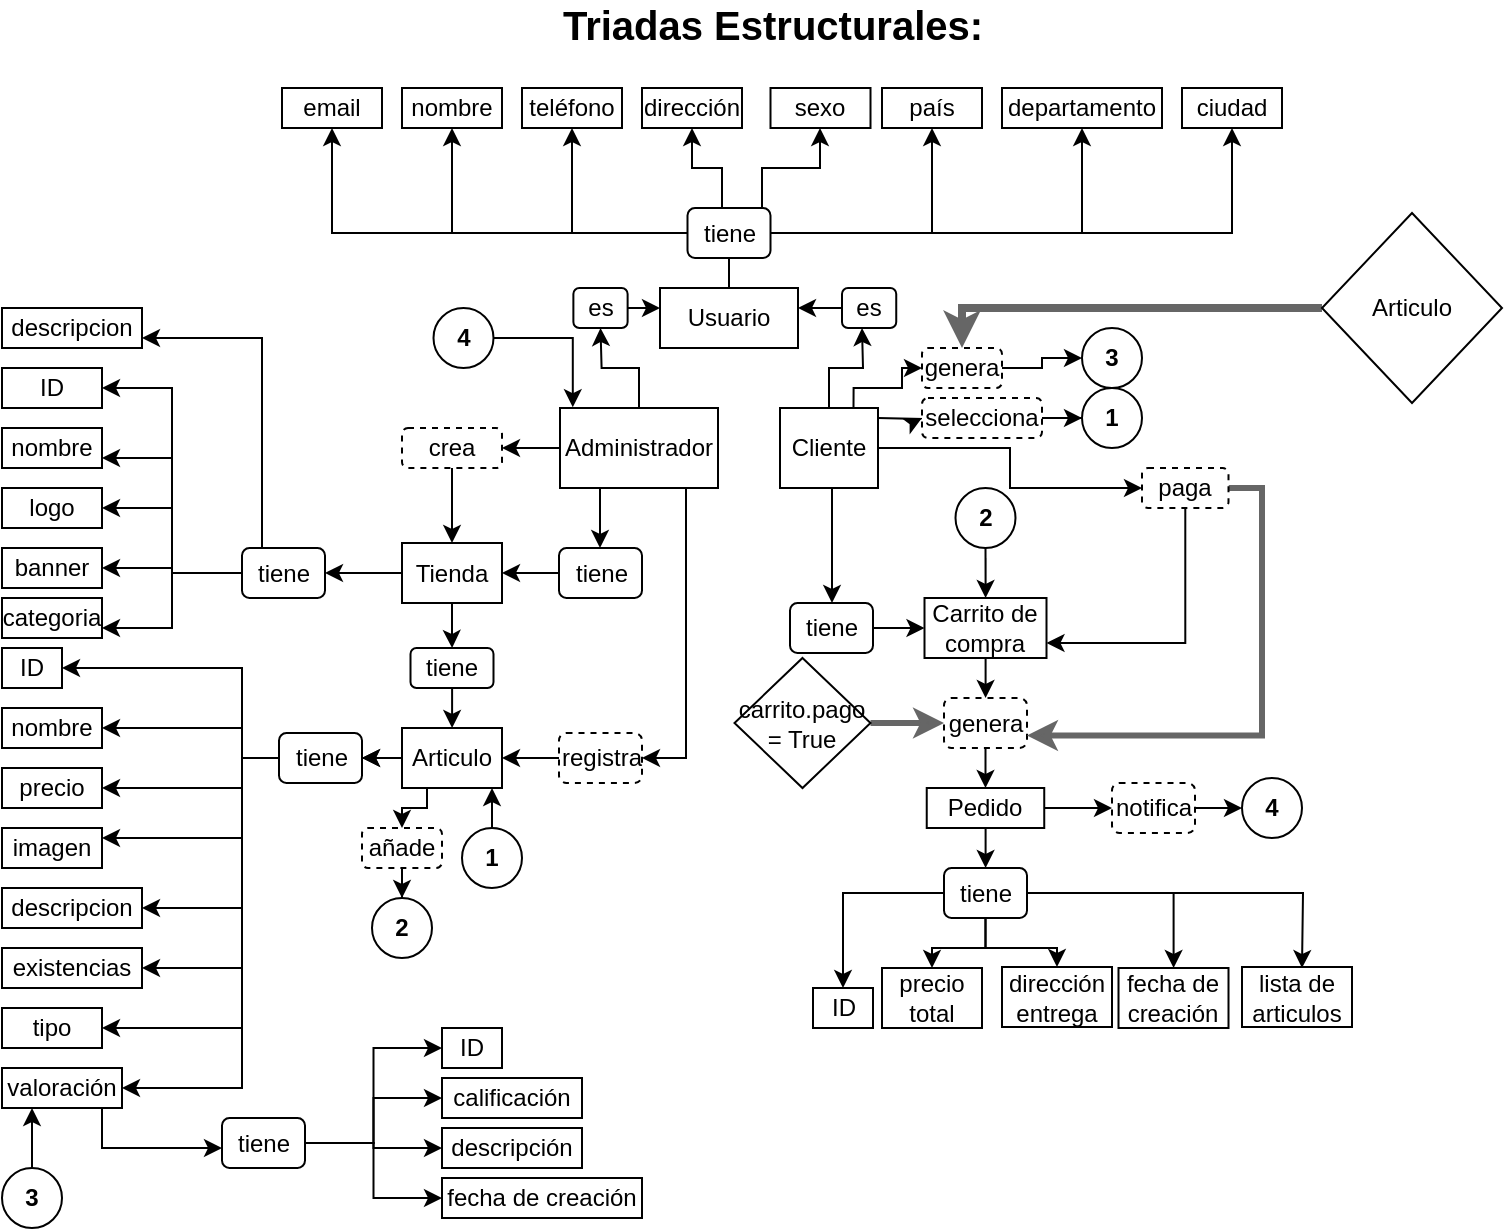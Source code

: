 <mxfile version="13.8.5" type="google"><diagram id="wh7ASi7XThVOEcIFm1Pc" name="Page-1"><mxGraphModel dx="981" dy="554" grid="1" gridSize="10" guides="1" tooltips="1" connect="1" arrows="1" fold="1" page="1" pageScale="1" pageWidth="827" pageHeight="1169" math="0" shadow="0"><root><mxCell id="0"/><mxCell id="1" parent="0"/><mxCell id="Rs03BQj4N1Yv9tyvt269-1" value="&lt;b style=&quot;font-size: 20px&quot;&gt;Triadas Estructurales:&lt;br&gt;&lt;br&gt;&lt;/b&gt;" style="text;html=1;align=center;verticalAlign=middle;resizable=0;points=[];autosize=1;" parent="1" vertex="1"><mxGeometry x="290" y="90" width="230" height="40" as="geometry"/></mxCell><mxCell id="Rs03BQj4N1Yv9tyvt269-14" value="" style="edgeStyle=orthogonalEdgeStyle;rounded=0;orthogonalLoop=1;jettySize=auto;html=1;" parent="1" source="Rs03BQj4N1Yv9tyvt269-2" target="Rs03BQj4N1Yv9tyvt269-13" edge="1"><mxGeometry relative="1" as="geometry"/></mxCell><mxCell id="Rs03BQj4N1Yv9tyvt269-18" value="" style="edgeStyle=orthogonalEdgeStyle;rounded=0;orthogonalLoop=1;jettySize=auto;html=1;" parent="1" source="Rs03BQj4N1Yv9tyvt269-2" target="Rs03BQj4N1Yv9tyvt269-17" edge="1"><mxGeometry relative="1" as="geometry"><Array as="points"><mxPoint x="319" y="340"/><mxPoint x="319" y="340"/></Array></mxGeometry></mxCell><mxCell id="f_w4WmLkG3YeXrX4TlKF-16" style="edgeStyle=orthogonalEdgeStyle;rounded=0;orthogonalLoop=1;jettySize=auto;html=1;entryX=1;entryY=0.5;entryDx=0;entryDy=0;" parent="1" source="Rs03BQj4N1Yv9tyvt269-2" target="f_w4WmLkG3YeXrX4TlKF-15" edge="1"><mxGeometry relative="1" as="geometry"><Array as="points"><mxPoint x="362" y="465"/></Array></mxGeometry></mxCell><mxCell id="f_w4WmLkG3YeXrX4TlKF-56" style="edgeStyle=orthogonalEdgeStyle;rounded=0;orthogonalLoop=1;jettySize=auto;html=1;entryX=0.5;entryY=1;entryDx=0;entryDy=0;endSize=6;" parent="1" source="Rs03BQj4N1Yv9tyvt269-2" edge="1"><mxGeometry relative="1" as="geometry"><mxPoint x="319.25" y="250" as="targetPoint"/></mxGeometry></mxCell><mxCell id="Rs03BQj4N1Yv9tyvt269-2" value="Administrador" style="rounded=0;whiteSpace=wrap;html=1;" parent="1" vertex="1"><mxGeometry x="299" y="290" width="79" height="40" as="geometry"/></mxCell><mxCell id="Rs03BQj4N1Yv9tyvt269-48" value="" style="edgeStyle=orthogonalEdgeStyle;rounded=0;orthogonalLoop=1;jettySize=auto;html=1;" parent="1" source="Rs03BQj4N1Yv9tyvt269-3" target="Rs03BQj4N1Yv9tyvt269-47" edge="1"><mxGeometry relative="1" as="geometry"><Array as="points"><mxPoint x="435" y="340"/><mxPoint x="435" y="340"/></Array></mxGeometry></mxCell><mxCell id="f_w4WmLkG3YeXrX4TlKF-58" style="edgeStyle=orthogonalEdgeStyle;rounded=0;orthogonalLoop=1;jettySize=auto;html=1;entryX=0.5;entryY=1;entryDx=0;entryDy=0;endSize=6;" parent="1" source="Rs03BQj4N1Yv9tyvt269-3" edge="1"><mxGeometry relative="1" as="geometry"><mxPoint x="450" y="250" as="targetPoint"/></mxGeometry></mxCell><mxCell id="f_w4WmLkG3YeXrX4TlKF-62" value="" style="edgeStyle=orthogonalEdgeStyle;rounded=0;orthogonalLoop=1;jettySize=auto;html=1;endSize=6;" parent="1" target="f_w4WmLkG3YeXrX4TlKF-61" edge="1"><mxGeometry relative="1" as="geometry"><mxPoint x="458.0" y="295" as="sourcePoint"/></mxGeometry></mxCell><mxCell id="f_w4WmLkG3YeXrX4TlKF-96" style="edgeStyle=orthogonalEdgeStyle;rounded=0;orthogonalLoop=1;jettySize=auto;html=1;endSize=6;" parent="1" source="Rs03BQj4N1Yv9tyvt269-3" target="f_w4WmLkG3YeXrX4TlKF-95" edge="1"><mxGeometry relative="1" as="geometry"/></mxCell><mxCell id="f_w4WmLkG3YeXrX4TlKF-122" style="edgeStyle=orthogonalEdgeStyle;rounded=0;orthogonalLoop=1;jettySize=auto;html=1;exitX=0.75;exitY=0;exitDx=0;exitDy=0;entryX=0;entryY=0.5;entryDx=0;entryDy=0;endSize=6;" parent="1" source="Rs03BQj4N1Yv9tyvt269-3" target="f_w4WmLkG3YeXrX4TlKF-119" edge="1"><mxGeometry relative="1" as="geometry"><Array as="points"><mxPoint x="446" y="280"/><mxPoint x="470" y="280"/><mxPoint x="470" y="270"/></Array></mxGeometry></mxCell><mxCell id="Rs03BQj4N1Yv9tyvt269-3" value="Cliente" style="whiteSpace=wrap;html=1;" parent="1" vertex="1"><mxGeometry x="409" y="290" width="49" height="40" as="geometry"/></mxCell><mxCell id="Rs03BQj4N1Yv9tyvt269-22" value="" style="edgeStyle=orthogonalEdgeStyle;rounded=0;orthogonalLoop=1;jettySize=auto;html=1;" parent="1" source="Rs03BQj4N1Yv9tyvt269-4" target="Rs03BQj4N1Yv9tyvt269-21" edge="1"><mxGeometry relative="1" as="geometry"/></mxCell><mxCell id="Rs03BQj4N1Yv9tyvt269-4" value="Usuario" style="whiteSpace=wrap;html=1;" parent="1" vertex="1"><mxGeometry x="349" y="230" width="69" height="30" as="geometry"/></mxCell><mxCell id="Rs03BQj4N1Yv9tyvt269-16" value="" style="edgeStyle=orthogonalEdgeStyle;rounded=0;orthogonalLoop=1;jettySize=auto;html=1;" parent="1" source="Rs03BQj4N1Yv9tyvt269-13" target="Rs03BQj4N1Yv9tyvt269-15" edge="1"><mxGeometry relative="1" as="geometry"/></mxCell><mxCell id="Rs03BQj4N1Yv9tyvt269-13" value="crea" style="rounded=1;whiteSpace=wrap;html=1;dashed=1;" parent="1" vertex="1"><mxGeometry x="220" y="300" width="50" height="20" as="geometry"/></mxCell><mxCell id="f_w4WmLkG3YeXrX4TlKF-8" value="" style="edgeStyle=orthogonalEdgeStyle;rounded=0;orthogonalLoop=1;jettySize=auto;html=1;" parent="1" source="Rs03BQj4N1Yv9tyvt269-15" target="f_w4WmLkG3YeXrX4TlKF-7" edge="1"><mxGeometry relative="1" as="geometry"/></mxCell><mxCell id="f_w4WmLkG3YeXrX4TlKF-25" value="" style="edgeStyle=orthogonalEdgeStyle;rounded=0;orthogonalLoop=1;jettySize=auto;html=1;" parent="1" source="Rs03BQj4N1Yv9tyvt269-15" target="f_w4WmLkG3YeXrX4TlKF-22" edge="1"><mxGeometry relative="1" as="geometry"/></mxCell><mxCell id="Rs03BQj4N1Yv9tyvt269-15" value="Tienda" style="whiteSpace=wrap;html=1;" parent="1" vertex="1"><mxGeometry x="220" y="357.5" width="50" height="30" as="geometry"/></mxCell><mxCell id="Rs03BQj4N1Yv9tyvt269-19" value="" style="edgeStyle=orthogonalEdgeStyle;rounded=0;orthogonalLoop=1;jettySize=auto;html=1;" parent="1" source="Rs03BQj4N1Yv9tyvt269-17" target="Rs03BQj4N1Yv9tyvt269-15" edge="1"><mxGeometry relative="1" as="geometry"/></mxCell><mxCell id="Rs03BQj4N1Yv9tyvt269-17" value="tiene" style="rounded=1;whiteSpace=wrap;html=1;" parent="1" vertex="1"><mxGeometry x="298.5" y="360" width="41.5" height="25" as="geometry"/></mxCell><mxCell id="Rs03BQj4N1Yv9tyvt269-37" style="edgeStyle=orthogonalEdgeStyle;rounded=0;orthogonalLoop=1;jettySize=auto;html=1;entryX=0.5;entryY=1;entryDx=0;entryDy=0;" parent="1" source="Rs03BQj4N1Yv9tyvt269-21" target="Rs03BQj4N1Yv9tyvt269-23" edge="1"><mxGeometry relative="1" as="geometry"><Array as="points"><mxPoint x="185" y="203"/></Array></mxGeometry></mxCell><mxCell id="Rs03BQj4N1Yv9tyvt269-38" style="edgeStyle=orthogonalEdgeStyle;rounded=0;orthogonalLoop=1;jettySize=auto;html=1;entryX=0.5;entryY=1;entryDx=0;entryDy=0;" parent="1" source="Rs03BQj4N1Yv9tyvt269-21" target="Rs03BQj4N1Yv9tyvt269-33" edge="1"><mxGeometry relative="1" as="geometry"/></mxCell><mxCell id="Rs03BQj4N1Yv9tyvt269-41" style="edgeStyle=orthogonalEdgeStyle;rounded=0;orthogonalLoop=1;jettySize=auto;html=1;entryX=0.5;entryY=1;entryDx=0;entryDy=0;" parent="1" source="Rs03BQj4N1Yv9tyvt269-21" target="Rs03BQj4N1Yv9tyvt269-25" edge="1"><mxGeometry relative="1" as="geometry"/></mxCell><mxCell id="Rs03BQj4N1Yv9tyvt269-42" style="edgeStyle=orthogonalEdgeStyle;rounded=0;orthogonalLoop=1;jettySize=auto;html=1;entryX=0.5;entryY=1;entryDx=0;entryDy=0;" parent="1" source="Rs03BQj4N1Yv9tyvt269-21" target="Rs03BQj4N1Yv9tyvt269-26" edge="1"><mxGeometry relative="1" as="geometry"/></mxCell><mxCell id="Rs03BQj4N1Yv9tyvt269-43" style="edgeStyle=orthogonalEdgeStyle;rounded=0;orthogonalLoop=1;jettySize=auto;html=1;entryX=0.5;entryY=1;entryDx=0;entryDy=0;" parent="1" source="Rs03BQj4N1Yv9tyvt269-21" target="Rs03BQj4N1Yv9tyvt269-27" edge="1"><mxGeometry relative="1" as="geometry"><Array as="points"><mxPoint x="380" y="170"/><mxPoint x="365" y="170"/></Array></mxGeometry></mxCell><mxCell id="Rs03BQj4N1Yv9tyvt269-44" style="edgeStyle=orthogonalEdgeStyle;rounded=0;orthogonalLoop=1;jettySize=auto;html=1;" parent="1" source="Rs03BQj4N1Yv9tyvt269-21" target="Rs03BQj4N1Yv9tyvt269-28" edge="1"><mxGeometry relative="1" as="geometry"><Array as="points"><mxPoint x="400" y="170"/><mxPoint x="429" y="170"/></Array></mxGeometry></mxCell><mxCell id="Rs03BQj4N1Yv9tyvt269-45" style="edgeStyle=orthogonalEdgeStyle;rounded=0;orthogonalLoop=1;jettySize=auto;html=1;entryX=0.5;entryY=1;entryDx=0;entryDy=0;" parent="1" source="Rs03BQj4N1Yv9tyvt269-21" target="Rs03BQj4N1Yv9tyvt269-29" edge="1"><mxGeometry relative="1" as="geometry"/></mxCell><mxCell id="Rs03BQj4N1Yv9tyvt269-46" style="edgeStyle=orthogonalEdgeStyle;rounded=0;orthogonalLoop=1;jettySize=auto;html=1;entryX=0.5;entryY=1;entryDx=0;entryDy=0;" parent="1" source="Rs03BQj4N1Yv9tyvt269-21" target="Rs03BQj4N1Yv9tyvt269-30" edge="1"><mxGeometry relative="1" as="geometry"/></mxCell><mxCell id="Rs03BQj4N1Yv9tyvt269-21" value="tiene" style="rounded=1;whiteSpace=wrap;html=1;shadow=0;" parent="1" vertex="1"><mxGeometry x="362.75" y="190" width="41.5" height="25" as="geometry"/></mxCell><mxCell id="Rs03BQj4N1Yv9tyvt269-23" value="email" style="whiteSpace=wrap;html=1;" parent="1" vertex="1"><mxGeometry x="160" y="130" width="50" height="20" as="geometry"/></mxCell><mxCell id="Rs03BQj4N1Yv9tyvt269-25" value="nombre" style="whiteSpace=wrap;html=1;" parent="1" vertex="1"><mxGeometry x="220" y="130" width="50" height="20" as="geometry"/></mxCell><mxCell id="Rs03BQj4N1Yv9tyvt269-26" value="teléfono" style="whiteSpace=wrap;html=1;" parent="1" vertex="1"><mxGeometry x="280" y="130" width="50" height="20" as="geometry"/></mxCell><mxCell id="Rs03BQj4N1Yv9tyvt269-27" value="dirección" style="whiteSpace=wrap;html=1;" parent="1" vertex="1"><mxGeometry x="340" y="130" width="50" height="20" as="geometry"/></mxCell><mxCell id="Rs03BQj4N1Yv9tyvt269-28" value="sexo" style="whiteSpace=wrap;html=1;" parent="1" vertex="1"><mxGeometry x="404.25" y="130" width="50" height="20" as="geometry"/></mxCell><mxCell id="Rs03BQj4N1Yv9tyvt269-29" value="país" style="whiteSpace=wrap;html=1;" parent="1" vertex="1"><mxGeometry x="460" y="130" width="50" height="20" as="geometry"/></mxCell><mxCell id="Rs03BQj4N1Yv9tyvt269-30" value="departamento" style="whiteSpace=wrap;html=1;" parent="1" vertex="1"><mxGeometry x="520" y="130" width="80" height="20" as="geometry"/></mxCell><mxCell id="Rs03BQj4N1Yv9tyvt269-33" value="ciudad" style="whiteSpace=wrap;html=1;" parent="1" vertex="1"><mxGeometry x="610" y="130" width="50" height="20" as="geometry"/></mxCell><mxCell id="Rs03BQj4N1Yv9tyvt269-50" value="" style="edgeStyle=orthogonalEdgeStyle;rounded=0;orthogonalLoop=1;jettySize=auto;html=1;" parent="1" source="Rs03BQj4N1Yv9tyvt269-47" target="Rs03BQj4N1Yv9tyvt269-49" edge="1"><mxGeometry relative="1" as="geometry"/></mxCell><mxCell id="Rs03BQj4N1Yv9tyvt269-47" value="tiene" style="rounded=1;whiteSpace=wrap;html=1;" parent="1" vertex="1"><mxGeometry x="414" y="387.5" width="41.5" height="25" as="geometry"/></mxCell><mxCell id="f_w4WmLkG3YeXrX4TlKF-84" value="" style="edgeStyle=orthogonalEdgeStyle;rounded=0;orthogonalLoop=1;jettySize=auto;html=1;endSize=6;" parent="1" source="Rs03BQj4N1Yv9tyvt269-49" target="f_w4WmLkG3YeXrX4TlKF-83" edge="1"><mxGeometry relative="1" as="geometry"/></mxCell><mxCell id="Rs03BQj4N1Yv9tyvt269-49" value="Carrito de compra" style="whiteSpace=wrap;html=1;" parent="1" vertex="1"><mxGeometry x="481.25" y="385" width="61" height="30" as="geometry"/></mxCell><mxCell id="f_w4WmLkG3YeXrX4TlKF-1" value="ID" style="whiteSpace=wrap;html=1;" parent="1" vertex="1"><mxGeometry x="20" y="270" width="50" height="20" as="geometry"/></mxCell><mxCell id="f_w4WmLkG3YeXrX4TlKF-2" value="nombre" style="whiteSpace=wrap;html=1;" parent="1" vertex="1"><mxGeometry x="20" y="300" width="50" height="20" as="geometry"/></mxCell><mxCell id="f_w4WmLkG3YeXrX4TlKF-3" value="logo" style="whiteSpace=wrap;html=1;" parent="1" vertex="1"><mxGeometry x="20" y="330" width="50" height="20" as="geometry"/></mxCell><mxCell id="f_w4WmLkG3YeXrX4TlKF-4" value="banner" style="whiteSpace=wrap;html=1;" parent="1" vertex="1"><mxGeometry x="20" y="360" width="50" height="20" as="geometry"/></mxCell><mxCell id="f_w4WmLkG3YeXrX4TlKF-5" value="descripcion" style="whiteSpace=wrap;html=1;" parent="1" vertex="1"><mxGeometry x="20" y="240" width="70" height="20" as="geometry"/></mxCell><mxCell id="f_w4WmLkG3YeXrX4TlKF-6" value="categoria" style="whiteSpace=wrap;html=1;" parent="1" vertex="1"><mxGeometry x="20" y="385" width="50" height="20" as="geometry"/></mxCell><mxCell id="f_w4WmLkG3YeXrX4TlKF-9" style="edgeStyle=orthogonalEdgeStyle;rounded=0;orthogonalLoop=1;jettySize=auto;html=1;entryX=1;entryY=0.75;entryDx=0;entryDy=0;" parent="1" source="f_w4WmLkG3YeXrX4TlKF-7" target="f_w4WmLkG3YeXrX4TlKF-5" edge="1"><mxGeometry relative="1" as="geometry"><Array as="points"><mxPoint x="150" y="255"/></Array></mxGeometry></mxCell><mxCell id="f_w4WmLkG3YeXrX4TlKF-10" style="edgeStyle=orthogonalEdgeStyle;rounded=0;orthogonalLoop=1;jettySize=auto;html=1;entryX=1;entryY=0.75;entryDx=0;entryDy=0;" parent="1" source="f_w4WmLkG3YeXrX4TlKF-7" target="f_w4WmLkG3YeXrX4TlKF-6" edge="1"><mxGeometry relative="1" as="geometry"/></mxCell><mxCell id="f_w4WmLkG3YeXrX4TlKF-11" style="edgeStyle=orthogonalEdgeStyle;rounded=0;orthogonalLoop=1;jettySize=auto;html=1;entryX=1;entryY=0.5;entryDx=0;entryDy=0;" parent="1" source="f_w4WmLkG3YeXrX4TlKF-7" target="f_w4WmLkG3YeXrX4TlKF-1" edge="1"><mxGeometry relative="1" as="geometry"/></mxCell><mxCell id="f_w4WmLkG3YeXrX4TlKF-12" style="edgeStyle=orthogonalEdgeStyle;rounded=0;orthogonalLoop=1;jettySize=auto;html=1;entryX=1;entryY=0.75;entryDx=0;entryDy=0;" parent="1" source="f_w4WmLkG3YeXrX4TlKF-7" target="f_w4WmLkG3YeXrX4TlKF-2" edge="1"><mxGeometry relative="1" as="geometry"/></mxCell><mxCell id="f_w4WmLkG3YeXrX4TlKF-13" style="edgeStyle=orthogonalEdgeStyle;rounded=0;orthogonalLoop=1;jettySize=auto;html=1;entryX=1;entryY=0.5;entryDx=0;entryDy=0;" parent="1" source="f_w4WmLkG3YeXrX4TlKF-7" target="f_w4WmLkG3YeXrX4TlKF-3" edge="1"><mxGeometry relative="1" as="geometry"/></mxCell><mxCell id="f_w4WmLkG3YeXrX4TlKF-14" style="edgeStyle=orthogonalEdgeStyle;rounded=0;orthogonalLoop=1;jettySize=auto;html=1;" parent="1" source="f_w4WmLkG3YeXrX4TlKF-7" target="f_w4WmLkG3YeXrX4TlKF-4" edge="1"><mxGeometry relative="1" as="geometry"/></mxCell><mxCell id="f_w4WmLkG3YeXrX4TlKF-7" value="tiene" style="rounded=1;whiteSpace=wrap;html=1;" parent="1" vertex="1"><mxGeometry x="140" y="360" width="41.5" height="25" as="geometry"/></mxCell><mxCell id="f_w4WmLkG3YeXrX4TlKF-18" value="" style="edgeStyle=orthogonalEdgeStyle;rounded=0;orthogonalLoop=1;jettySize=auto;html=1;" parent="1" source="f_w4WmLkG3YeXrX4TlKF-15" target="f_w4WmLkG3YeXrX4TlKF-17" edge="1"><mxGeometry relative="1" as="geometry"/></mxCell><mxCell id="f_w4WmLkG3YeXrX4TlKF-15" value="registra" style="rounded=1;whiteSpace=wrap;html=1;dashed=1;" parent="1" vertex="1"><mxGeometry x="298.5" y="452.5" width="41.5" height="25" as="geometry"/></mxCell><mxCell id="f_w4WmLkG3YeXrX4TlKF-41" style="edgeStyle=orthogonalEdgeStyle;rounded=0;orthogonalLoop=1;jettySize=auto;html=1;entryX=1;entryY=0.5;entryDx=0;entryDy=0;" parent="1" source="f_w4WmLkG3YeXrX4TlKF-17" target="f_w4WmLkG3YeXrX4TlKF-30" edge="1"><mxGeometry relative="1" as="geometry"><Array as="points"><mxPoint x="140" y="465"/><mxPoint x="140" y="420"/></Array></mxGeometry></mxCell><mxCell id="f_w4WmLkG3YeXrX4TlKF-42" style="edgeStyle=orthogonalEdgeStyle;rounded=0;orthogonalLoop=1;jettySize=auto;html=1;entryX=1;entryY=0.5;entryDx=0;entryDy=0;" parent="1" source="f_w4WmLkG3YeXrX4TlKF-17" target="f_w4WmLkG3YeXrX4TlKF-27" edge="1"><mxGeometry relative="1" as="geometry"><Array as="points"><mxPoint x="140" y="465"/><mxPoint x="140" y="450"/></Array></mxGeometry></mxCell><mxCell id="f_w4WmLkG3YeXrX4TlKF-43" style="edgeStyle=orthogonalEdgeStyle;rounded=0;orthogonalLoop=1;jettySize=auto;html=1;entryX=1;entryY=0.5;entryDx=0;entryDy=0;" parent="1" source="f_w4WmLkG3YeXrX4TlKF-17" target="f_w4WmLkG3YeXrX4TlKF-28" edge="1"><mxGeometry relative="1" as="geometry"><Array as="points"><mxPoint x="140" y="465"/><mxPoint x="140" y="480"/></Array></mxGeometry></mxCell><mxCell id="f_w4WmLkG3YeXrX4TlKF-44" style="edgeStyle=orthogonalEdgeStyle;rounded=0;orthogonalLoop=1;jettySize=auto;html=1;entryX=1;entryY=0.25;entryDx=0;entryDy=0;" parent="1" source="f_w4WmLkG3YeXrX4TlKF-17" target="f_w4WmLkG3YeXrX4TlKF-29" edge="1"><mxGeometry relative="1" as="geometry"><Array as="points"><mxPoint x="140" y="465"/><mxPoint x="140" y="505"/></Array></mxGeometry></mxCell><mxCell id="f_w4WmLkG3YeXrX4TlKF-45" style="edgeStyle=orthogonalEdgeStyle;rounded=0;orthogonalLoop=1;jettySize=auto;html=1;entryX=1;entryY=0.5;entryDx=0;entryDy=0;" parent="1" source="f_w4WmLkG3YeXrX4TlKF-17" target="f_w4WmLkG3YeXrX4TlKF-31" edge="1"><mxGeometry relative="1" as="geometry"><Array as="points"><mxPoint x="140" y="465"/><mxPoint x="140" y="540"/></Array></mxGeometry></mxCell><mxCell id="f_w4WmLkG3YeXrX4TlKF-46" style="edgeStyle=orthogonalEdgeStyle;rounded=0;orthogonalLoop=1;jettySize=auto;html=1;entryX=1;entryY=0.5;entryDx=0;entryDy=0;endSize=6;" parent="1" source="f_w4WmLkG3YeXrX4TlKF-48" target="f_w4WmLkG3YeXrX4TlKF-39" edge="1"><mxGeometry relative="1" as="geometry"><Array as="points"><mxPoint x="140" y="465"/><mxPoint x="140" y="570"/></Array></mxGeometry></mxCell><mxCell id="f_w4WmLkG3YeXrX4TlKF-47" style="edgeStyle=orthogonalEdgeStyle;rounded=0;orthogonalLoop=1;jettySize=auto;html=1;entryX=1;entryY=0.5;entryDx=0;entryDy=0;" parent="1" source="f_w4WmLkG3YeXrX4TlKF-48" target="f_w4WmLkG3YeXrX4TlKF-40" edge="1"><mxGeometry relative="1" as="geometry"><Array as="points"><mxPoint x="140" y="465"/><mxPoint x="140" y="600"/></Array></mxGeometry></mxCell><mxCell id="f_w4WmLkG3YeXrX4TlKF-68" style="edgeStyle=orthogonalEdgeStyle;rounded=0;orthogonalLoop=1;jettySize=auto;html=1;exitX=0.25;exitY=1;exitDx=0;exitDy=0;entryX=0.5;entryY=0;entryDx=0;entryDy=0;endSize=6;" parent="1" source="f_w4WmLkG3YeXrX4TlKF-17" target="f_w4WmLkG3YeXrX4TlKF-67" edge="1"><mxGeometry relative="1" as="geometry"><Array as="points"><mxPoint x="233" y="490"/><mxPoint x="220" y="490"/></Array></mxGeometry></mxCell><mxCell id="f_w4WmLkG3YeXrX4TlKF-17" value="Articulo" style="whiteSpace=wrap;html=1;" parent="1" vertex="1"><mxGeometry x="220" y="450" width="50" height="30" as="geometry"/></mxCell><mxCell id="f_w4WmLkG3YeXrX4TlKF-23" value="" style="edgeStyle=orthogonalEdgeStyle;rounded=0;orthogonalLoop=1;jettySize=auto;html=1;" parent="1" source="f_w4WmLkG3YeXrX4TlKF-22" target="f_w4WmLkG3YeXrX4TlKF-17" edge="1"><mxGeometry relative="1" as="geometry"/></mxCell><mxCell id="f_w4WmLkG3YeXrX4TlKF-22" value="tiene" style="rounded=1;whiteSpace=wrap;html=1;" parent="1" vertex="1"><mxGeometry x="224.25" y="410" width="41.5" height="20" as="geometry"/></mxCell><mxCell id="f_w4WmLkG3YeXrX4TlKF-27" value="nombre" style="whiteSpace=wrap;html=1;" parent="1" vertex="1"><mxGeometry x="20" y="440" width="50" height="20" as="geometry"/></mxCell><mxCell id="f_w4WmLkG3YeXrX4TlKF-28" value="precio" style="whiteSpace=wrap;html=1;" parent="1" vertex="1"><mxGeometry x="20" y="470" width="50" height="20" as="geometry"/></mxCell><mxCell id="f_w4WmLkG3YeXrX4TlKF-29" value="imagen" style="whiteSpace=wrap;html=1;" parent="1" vertex="1"><mxGeometry x="20" y="500" width="50" height="20" as="geometry"/></mxCell><mxCell id="f_w4WmLkG3YeXrX4TlKF-30" value="ID" style="whiteSpace=wrap;html=1;" parent="1" vertex="1"><mxGeometry x="20" y="410" width="30" height="20" as="geometry"/></mxCell><mxCell id="f_w4WmLkG3YeXrX4TlKF-31" value="descripcion" style="whiteSpace=wrap;html=1;" parent="1" vertex="1"><mxGeometry x="20" y="530" width="70" height="20" as="geometry"/></mxCell><mxCell id="f_w4WmLkG3YeXrX4TlKF-39" value="existencias" style="whiteSpace=wrap;html=1;" parent="1" vertex="1"><mxGeometry x="20" y="560" width="70" height="20" as="geometry"/></mxCell><mxCell id="f_w4WmLkG3YeXrX4TlKF-40" value="tipo" style="whiteSpace=wrap;html=1;" parent="1" vertex="1"><mxGeometry x="20" y="590" width="50" height="20" as="geometry"/></mxCell><mxCell id="f_w4WmLkG3YeXrX4TlKF-91" style="edgeStyle=orthogonalEdgeStyle;rounded=0;orthogonalLoop=1;jettySize=auto;html=1;entryX=1;entryY=0.5;entryDx=0;entryDy=0;endSize=6;" parent="1" source="f_w4WmLkG3YeXrX4TlKF-48" target="f_w4WmLkG3YeXrX4TlKF-90" edge="1"><mxGeometry relative="1" as="geometry"><Array as="points"><mxPoint x="140" y="465"/><mxPoint x="140" y="630"/></Array></mxGeometry></mxCell><mxCell id="f_w4WmLkG3YeXrX4TlKF-57" style="edgeStyle=orthogonalEdgeStyle;rounded=0;orthogonalLoop=1;jettySize=auto;html=1;endSize=6;" parent="1" edge="1"><mxGeometry relative="1" as="geometry"><mxPoint x="329.25" y="240" as="sourcePoint"/><mxPoint x="349" y="240" as="targetPoint"/></mxGeometry></mxCell><mxCell id="f_w4WmLkG3YeXrX4TlKF-64" value="" style="edgeStyle=orthogonalEdgeStyle;rounded=0;orthogonalLoop=1;jettySize=auto;html=1;endSize=6;" parent="1" source="f_w4WmLkG3YeXrX4TlKF-61" target="f_w4WmLkG3YeXrX4TlKF-63" edge="1"><mxGeometry relative="1" as="geometry"/></mxCell><mxCell id="f_w4WmLkG3YeXrX4TlKF-61" value="selecciona" style="rounded=1;whiteSpace=wrap;html=1;dashed=1;" parent="1" vertex="1"><mxGeometry x="480" y="285" width="60" height="20" as="geometry"/></mxCell><mxCell id="f_w4WmLkG3YeXrX4TlKF-63" value="&lt;b&gt;1&lt;/b&gt;" style="ellipse;whiteSpace=wrap;html=1;aspect=fixed;" parent="1" vertex="1"><mxGeometry x="560" y="280" width="30" height="30" as="geometry"/></mxCell><mxCell id="f_w4WmLkG3YeXrX4TlKF-66" value="" style="edgeStyle=orthogonalEdgeStyle;rounded=0;orthogonalLoop=1;jettySize=auto;html=1;endSize=6;" parent="1" source="f_w4WmLkG3YeXrX4TlKF-65" edge="1"><mxGeometry relative="1" as="geometry"><mxPoint x="265" y="480" as="targetPoint"/></mxGeometry></mxCell><mxCell id="f_w4WmLkG3YeXrX4TlKF-65" value="&lt;b&gt;1&lt;/b&gt;" style="ellipse;whiteSpace=wrap;html=1;aspect=fixed;" parent="1" vertex="1"><mxGeometry x="250" y="500" width="30" height="30" as="geometry"/></mxCell><mxCell id="f_w4WmLkG3YeXrX4TlKF-70" value="" style="edgeStyle=orthogonalEdgeStyle;rounded=0;orthogonalLoop=1;jettySize=auto;html=1;endSize=6;" parent="1" source="f_w4WmLkG3YeXrX4TlKF-67" target="f_w4WmLkG3YeXrX4TlKF-69" edge="1"><mxGeometry relative="1" as="geometry"/></mxCell><mxCell id="f_w4WmLkG3YeXrX4TlKF-67" value="añade" style="rounded=1;whiteSpace=wrap;html=1;dashed=1;" parent="1" vertex="1"><mxGeometry x="200" y="500" width="40" height="20" as="geometry"/></mxCell><mxCell id="f_w4WmLkG3YeXrX4TlKF-69" value="&lt;b&gt;2&lt;/b&gt;" style="ellipse;whiteSpace=wrap;html=1;aspect=fixed;" parent="1" vertex="1"><mxGeometry x="205" y="535" width="30" height="30" as="geometry"/></mxCell><mxCell id="f_w4WmLkG3YeXrX4TlKF-72" value="" style="edgeStyle=orthogonalEdgeStyle;rounded=0;orthogonalLoop=1;jettySize=auto;html=1;endSize=6;" parent="1" source="f_w4WmLkG3YeXrX4TlKF-71" target="Rs03BQj4N1Yv9tyvt269-49" edge="1"><mxGeometry relative="1" as="geometry"/></mxCell><mxCell id="f_w4WmLkG3YeXrX4TlKF-71" value="&lt;b&gt;2&lt;/b&gt;" style="ellipse;whiteSpace=wrap;html=1;aspect=fixed;" parent="1" vertex="1"><mxGeometry x="496.75" y="330" width="30" height="30" as="geometry"/></mxCell><mxCell id="f_w4WmLkG3YeXrX4TlKF-74" value="es" style="rounded=1;whiteSpace=wrap;html=1;" parent="1" vertex="1"><mxGeometry x="305.69" y="230" width="27.12" height="20" as="geometry"/></mxCell><mxCell id="f_w4WmLkG3YeXrX4TlKF-82" value="" style="edgeStyle=orthogonalEdgeStyle;rounded=0;orthogonalLoop=1;jettySize=auto;html=1;endSize=6;" parent="1" source="f_w4WmLkG3YeXrX4TlKF-75" target="Rs03BQj4N1Yv9tyvt269-4" edge="1"><mxGeometry relative="1" as="geometry"><Array as="points"><mxPoint x="418" y="240"/><mxPoint x="418" y="240"/></Array></mxGeometry></mxCell><mxCell id="f_w4WmLkG3YeXrX4TlKF-75" value="es" style="rounded=1;whiteSpace=wrap;html=1;" parent="1" vertex="1"><mxGeometry x="440" y="230" width="27.12" height="20" as="geometry"/></mxCell><mxCell id="f_w4WmLkG3YeXrX4TlKF-87" value="" style="edgeStyle=orthogonalEdgeStyle;rounded=0;orthogonalLoop=1;jettySize=auto;html=1;endSize=6;" parent="1" source="f_w4WmLkG3YeXrX4TlKF-83" target="f_w4WmLkG3YeXrX4TlKF-85" edge="1"><mxGeometry relative="1" as="geometry"/></mxCell><mxCell id="f_w4WmLkG3YeXrX4TlKF-83" value="genera" style="rounded=1;whiteSpace=wrap;html=1;dashed=1;" parent="1" vertex="1"><mxGeometry x="491" y="435" width="41.5" height="25" as="geometry"/></mxCell><mxCell id="f_w4WmLkG3YeXrX4TlKF-104" value="" style="edgeStyle=orthogonalEdgeStyle;rounded=0;orthogonalLoop=1;jettySize=auto;html=1;endSize=6;" parent="1" source="f_w4WmLkG3YeXrX4TlKF-85" target="f_w4WmLkG3YeXrX4TlKF-103" edge="1"><mxGeometry relative="1" as="geometry"/></mxCell><mxCell id="f_w4WmLkG3YeXrX4TlKF-139" value="" style="edgeStyle=orthogonalEdgeStyle;rounded=0;orthogonalLoop=1;jettySize=auto;html=1;endSize=6;" parent="1" source="f_w4WmLkG3YeXrX4TlKF-85" target="f_w4WmLkG3YeXrX4TlKF-138" edge="1"><mxGeometry relative="1" as="geometry"/></mxCell><mxCell id="f_w4WmLkG3YeXrX4TlKF-85" value="Pedido" style="whiteSpace=wrap;html=1;" parent="1" vertex="1"><mxGeometry x="482.37" y="480" width="58.75" height="20" as="geometry"/></mxCell><mxCell id="f_w4WmLkG3YeXrX4TlKF-88" value="precio total" style="whiteSpace=wrap;html=1;" parent="1" vertex="1"><mxGeometry x="460" y="570" width="50" height="30" as="geometry"/></mxCell><mxCell id="f_w4WmLkG3YeXrX4TlKF-89" value="ID" style="whiteSpace=wrap;html=1;" parent="1" vertex="1"><mxGeometry x="425.5" y="580" width="30" height="20" as="geometry"/></mxCell><mxCell id="f_w4WmLkG3YeXrX4TlKF-128" style="edgeStyle=orthogonalEdgeStyle;rounded=0;orthogonalLoop=1;jettySize=auto;html=1;exitX=1;exitY=1;exitDx=0;exitDy=0;endSize=6;" parent="1" source="f_w4WmLkG3YeXrX4TlKF-90" edge="1"><mxGeometry relative="1" as="geometry"><mxPoint x="130" y="660" as="targetPoint"/><Array as="points"><mxPoint x="70" y="640"/><mxPoint x="70" y="660"/></Array></mxGeometry></mxCell><mxCell id="f_w4WmLkG3YeXrX4TlKF-90" value="valoración" style="whiteSpace=wrap;html=1;" parent="1" vertex="1"><mxGeometry x="20" y="620" width="60" height="20" as="geometry"/></mxCell><mxCell id="f_w4WmLkG3YeXrX4TlKF-93" style="edgeStyle=orthogonalEdgeStyle;rounded=0;orthogonalLoop=1;jettySize=auto;html=1;" parent="1" source="f_w4WmLkG3YeXrX4TlKF-17" edge="1"><mxGeometry relative="1" as="geometry"><mxPoint x="220" y="460" as="sourcePoint"/><mxPoint x="200" y="465" as="targetPoint"/><Array as="points"/></mxGeometry></mxCell><mxCell id="f_w4WmLkG3YeXrX4TlKF-48" value="tiene" style="rounded=1;whiteSpace=wrap;html=1;" parent="1" vertex="1"><mxGeometry x="158.5" y="452.5" width="41.5" height="25" as="geometry"/></mxCell><mxCell id="f_w4WmLkG3YeXrX4TlKF-94" style="edgeStyle=orthogonalEdgeStyle;rounded=0;orthogonalLoop=1;jettySize=auto;html=1;entryX=1;entryY=0.5;entryDx=0;entryDy=0;endSize=6;" parent="1" source="f_w4WmLkG3YeXrX4TlKF-17" target="f_w4WmLkG3YeXrX4TlKF-48" edge="1"><mxGeometry relative="1" as="geometry"><mxPoint x="220" y="465.01" as="sourcePoint"/><mxPoint x="90" y="570" as="targetPoint"/><Array as="points"/></mxGeometry></mxCell><mxCell id="f_w4WmLkG3YeXrX4TlKF-98" style="edgeStyle=orthogonalEdgeStyle;rounded=0;orthogonalLoop=1;jettySize=auto;html=1;entryX=1;entryY=0.75;entryDx=0;entryDy=0;endSize=6;" parent="1" source="f_w4WmLkG3YeXrX4TlKF-95" target="Rs03BQj4N1Yv9tyvt269-49" edge="1"><mxGeometry relative="1" as="geometry"><Array as="points"><mxPoint x="612" y="408"/></Array></mxGeometry></mxCell><mxCell id="TpOi8eQe-jdiP9HDuMoN-2" style="edgeStyle=orthogonalEdgeStyle;rounded=0;orthogonalLoop=1;jettySize=auto;html=1;entryX=1;entryY=0.75;entryDx=0;entryDy=0;strokeWidth=3;fillColor=#f5f5f5;strokeColor=#666666;" parent="1" source="f_w4WmLkG3YeXrX4TlKF-95" target="f_w4WmLkG3YeXrX4TlKF-83" edge="1"><mxGeometry relative="1" as="geometry"><Array as="points"><mxPoint x="650" y="330"/><mxPoint x="650" y="454"/></Array></mxGeometry></mxCell><mxCell id="f_w4WmLkG3YeXrX4TlKF-95" value="paga" style="rounded=1;whiteSpace=wrap;html=1;dashed=1;" parent="1" vertex="1"><mxGeometry x="590" y="320" width="43.25" height="20" as="geometry"/></mxCell><mxCell id="f_w4WmLkG3YeXrX4TlKF-100" value="" style="edgeStyle=orthogonalEdgeStyle;rounded=0;orthogonalLoop=1;jettySize=auto;html=1;endSize=6;strokeWidth=3;fillColor=#f5f5f5;strokeColor=#666666;" parent="1" source="f_w4WmLkG3YeXrX4TlKF-99" target="f_w4WmLkG3YeXrX4TlKF-83" edge="1"><mxGeometry relative="1" as="geometry"/></mxCell><mxCell id="f_w4WmLkG3YeXrX4TlKF-99" value="carrito.pago = True" style="rhombus;whiteSpace=wrap;html=1;" parent="1" vertex="1"><mxGeometry x="386.25" y="415" width="68" height="65" as="geometry"/></mxCell><mxCell id="f_w4WmLkG3YeXrX4TlKF-101" value="dirección entrega" style="whiteSpace=wrap;html=1;" parent="1" vertex="1"><mxGeometry x="520" y="569.5" width="55" height="30" as="geometry"/></mxCell><mxCell id="f_w4WmLkG3YeXrX4TlKF-108" style="edgeStyle=orthogonalEdgeStyle;rounded=0;orthogonalLoop=1;jettySize=auto;html=1;endSize=6;" parent="1" source="f_w4WmLkG3YeXrX4TlKF-103" target="f_w4WmLkG3YeXrX4TlKF-89" edge="1"><mxGeometry relative="1" as="geometry"/></mxCell><mxCell id="f_w4WmLkG3YeXrX4TlKF-109" style="edgeStyle=orthogonalEdgeStyle;rounded=0;orthogonalLoop=1;jettySize=auto;html=1;endSize=6;" parent="1" source="f_w4WmLkG3YeXrX4TlKF-103" target="f_w4WmLkG3YeXrX4TlKF-88" edge="1"><mxGeometry relative="1" as="geometry"><Array as="points"><mxPoint x="512" y="560"/><mxPoint x="485" y="560"/></Array></mxGeometry></mxCell><mxCell id="f_w4WmLkG3YeXrX4TlKF-112" style="edgeStyle=orthogonalEdgeStyle;rounded=0;orthogonalLoop=1;jettySize=auto;html=1;entryX=0.5;entryY=0;entryDx=0;entryDy=0;endSize=6;" parent="1" source="f_w4WmLkG3YeXrX4TlKF-103" target="f_w4WmLkG3YeXrX4TlKF-101" edge="1"><mxGeometry relative="1" as="geometry"><Array as="points"><mxPoint x="512" y="560"/><mxPoint x="547" y="560"/></Array></mxGeometry></mxCell><mxCell id="f_w4WmLkG3YeXrX4TlKF-113" style="edgeStyle=orthogonalEdgeStyle;rounded=0;orthogonalLoop=1;jettySize=auto;html=1;endSize=6;" parent="1" source="f_w4WmLkG3YeXrX4TlKF-103" target="f_w4WmLkG3YeXrX4TlKF-107" edge="1"><mxGeometry relative="1" as="geometry"/></mxCell><mxCell id="f_w4WmLkG3YeXrX4TlKF-115" style="edgeStyle=orthogonalEdgeStyle;rounded=0;orthogonalLoop=1;jettySize=auto;html=1;endSize=6;" parent="1" source="f_w4WmLkG3YeXrX4TlKF-103" edge="1"><mxGeometry relative="1" as="geometry"><mxPoint x="670" y="570" as="targetPoint"/></mxGeometry></mxCell><mxCell id="f_w4WmLkG3YeXrX4TlKF-103" value="tiene" style="rounded=1;whiteSpace=wrap;html=1;" parent="1" vertex="1"><mxGeometry x="491" y="520" width="41.5" height="25" as="geometry"/></mxCell><mxCell id="f_w4WmLkG3YeXrX4TlKF-107" value="fecha de creación" style="whiteSpace=wrap;html=1;" parent="1" vertex="1"><mxGeometry x="578.25" y="570" width="55" height="30" as="geometry"/></mxCell><mxCell id="f_w4WmLkG3YeXrX4TlKF-118" value="lista de articulos" style="whiteSpace=wrap;html=1;" parent="1" vertex="1"><mxGeometry x="640" y="569.5" width="55" height="30" as="geometry"/></mxCell><mxCell id="f_w4WmLkG3YeXrX4TlKF-121" style="edgeStyle=orthogonalEdgeStyle;rounded=0;orthogonalLoop=1;jettySize=auto;html=1;endSize=6;" parent="1" source="f_w4WmLkG3YeXrX4TlKF-119" target="f_w4WmLkG3YeXrX4TlKF-120" edge="1"><mxGeometry relative="1" as="geometry"/></mxCell><mxCell id="f_w4WmLkG3YeXrX4TlKF-119" value="genera" style="rounded=1;whiteSpace=wrap;html=1;dashed=1;" parent="1" vertex="1"><mxGeometry x="480" y="260" width="40" height="20" as="geometry"/></mxCell><mxCell id="f_w4WmLkG3YeXrX4TlKF-120" value="&lt;b&gt;3&lt;/b&gt;" style="ellipse;whiteSpace=wrap;html=1;aspect=fixed;" parent="1" vertex="1"><mxGeometry x="560" y="250" width="30" height="30" as="geometry"/></mxCell><mxCell id="f_w4WmLkG3YeXrX4TlKF-125" value="" style="edgeStyle=orthogonalEdgeStyle;rounded=0;orthogonalLoop=1;jettySize=auto;html=1;endSize=6;" parent="1" source="f_w4WmLkG3YeXrX4TlKF-123" edge="1"><mxGeometry relative="1" as="geometry"><mxPoint x="35" y="640" as="targetPoint"/></mxGeometry></mxCell><mxCell id="f_w4WmLkG3YeXrX4TlKF-123" value="&lt;b&gt;3&lt;/b&gt;" style="ellipse;whiteSpace=wrap;html=1;aspect=fixed;" parent="1" vertex="1"><mxGeometry x="20" y="670" width="30" height="30" as="geometry"/></mxCell><mxCell id="f_w4WmLkG3YeXrX4TlKF-127" style="edgeStyle=orthogonalEdgeStyle;rounded=0;orthogonalLoop=1;jettySize=auto;html=1;entryX=0.5;entryY=0;entryDx=0;entryDy=0;endSize=6;strokeWidth=4;fillColor=#f5f5f5;strokeColor=#666666;" parent="1" source="f_w4WmLkG3YeXrX4TlKF-126" target="f_w4WmLkG3YeXrX4TlKF-119" edge="1"><mxGeometry relative="1" as="geometry"><Array as="points"><mxPoint x="500" y="240"/></Array></mxGeometry></mxCell><mxCell id="f_w4WmLkG3YeXrX4TlKF-126" value="Articulo " style="rhombus;whiteSpace=wrap;html=1;" parent="1" vertex="1"><mxGeometry x="680" y="192.5" width="90" height="95" as="geometry"/></mxCell><mxCell id="f_w4WmLkG3YeXrX4TlKF-134" style="edgeStyle=orthogonalEdgeStyle;rounded=0;orthogonalLoop=1;jettySize=auto;html=1;entryX=0;entryY=0.5;entryDx=0;entryDy=0;endSize=6;" parent="1" source="f_w4WmLkG3YeXrX4TlKF-129" target="f_w4WmLkG3YeXrX4TlKF-130" edge="1"><mxGeometry relative="1" as="geometry"/></mxCell><mxCell id="f_w4WmLkG3YeXrX4TlKF-135" style="edgeStyle=orthogonalEdgeStyle;rounded=0;orthogonalLoop=1;jettySize=auto;html=1;entryX=0;entryY=0.5;entryDx=0;entryDy=0;endSize=6;" parent="1" source="f_w4WmLkG3YeXrX4TlKF-129" target="f_w4WmLkG3YeXrX4TlKF-131" edge="1"><mxGeometry relative="1" as="geometry"/></mxCell><mxCell id="f_w4WmLkG3YeXrX4TlKF-136" style="edgeStyle=orthogonalEdgeStyle;rounded=0;orthogonalLoop=1;jettySize=auto;html=1;entryX=0;entryY=0.5;entryDx=0;entryDy=0;endSize=6;" parent="1" source="f_w4WmLkG3YeXrX4TlKF-129" target="f_w4WmLkG3YeXrX4TlKF-132" edge="1"><mxGeometry relative="1" as="geometry"/></mxCell><mxCell id="f_w4WmLkG3YeXrX4TlKF-137" style="edgeStyle=orthogonalEdgeStyle;rounded=0;orthogonalLoop=1;jettySize=auto;html=1;entryX=0;entryY=0.5;entryDx=0;entryDy=0;endSize=6;" parent="1" source="f_w4WmLkG3YeXrX4TlKF-129" target="f_w4WmLkG3YeXrX4TlKF-133" edge="1"><mxGeometry relative="1" as="geometry"/></mxCell><mxCell id="f_w4WmLkG3YeXrX4TlKF-129" value="tiene" style="rounded=1;whiteSpace=wrap;html=1;" parent="1" vertex="1"><mxGeometry x="130" y="645" width="41.5" height="25" as="geometry"/></mxCell><mxCell id="f_w4WmLkG3YeXrX4TlKF-130" value="ID" style="whiteSpace=wrap;html=1;" parent="1" vertex="1"><mxGeometry x="240" y="600" width="30" height="20" as="geometry"/></mxCell><mxCell id="f_w4WmLkG3YeXrX4TlKF-131" value="calificación" style="whiteSpace=wrap;html=1;" parent="1" vertex="1"><mxGeometry x="240" y="625" width="70" height="20" as="geometry"/></mxCell><mxCell id="f_w4WmLkG3YeXrX4TlKF-132" value="descripción" style="whiteSpace=wrap;html=1;" parent="1" vertex="1"><mxGeometry x="240" y="650" width="70" height="20" as="geometry"/></mxCell><mxCell id="f_w4WmLkG3YeXrX4TlKF-133" value="fecha de creación" style="whiteSpace=wrap;html=1;" parent="1" vertex="1"><mxGeometry x="240" y="675" width="100" height="20" as="geometry"/></mxCell><mxCell id="f_w4WmLkG3YeXrX4TlKF-141" value="" style="edgeStyle=orthogonalEdgeStyle;rounded=0;orthogonalLoop=1;jettySize=auto;html=1;endSize=6;" parent="1" source="f_w4WmLkG3YeXrX4TlKF-138" target="f_w4WmLkG3YeXrX4TlKF-140" edge="1"><mxGeometry relative="1" as="geometry"/></mxCell><mxCell id="f_w4WmLkG3YeXrX4TlKF-138" value="notifica" style="rounded=1;whiteSpace=wrap;html=1;dashed=1;" parent="1" vertex="1"><mxGeometry x="575" y="477.5" width="41.5" height="25" as="geometry"/></mxCell><mxCell id="f_w4WmLkG3YeXrX4TlKF-140" value="&lt;b&gt;4&lt;br&gt;&lt;/b&gt;" style="ellipse;whiteSpace=wrap;html=1;aspect=fixed;" parent="1" vertex="1"><mxGeometry x="640" y="475" width="30" height="30" as="geometry"/></mxCell><mxCell id="f_w4WmLkG3YeXrX4TlKF-143" style="edgeStyle=orthogonalEdgeStyle;rounded=0;orthogonalLoop=1;jettySize=auto;html=1;endSize=6;entryX=0.081;entryY=-0.01;entryDx=0;entryDy=0;entryPerimeter=0;" parent="1" source="f_w4WmLkG3YeXrX4TlKF-142" target="Rs03BQj4N1Yv9tyvt269-2" edge="1"><mxGeometry relative="1" as="geometry"><mxPoint x="306" y="288" as="targetPoint"/></mxGeometry></mxCell><mxCell id="f_w4WmLkG3YeXrX4TlKF-142" value="&lt;b&gt;4&lt;br&gt;&lt;/b&gt;" style="ellipse;whiteSpace=wrap;html=1;aspect=fixed;" parent="1" vertex="1"><mxGeometry x="235.75" y="240" width="30" height="30" as="geometry"/></mxCell></root></mxGraphModel></diagram></mxfile>